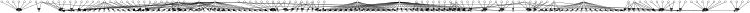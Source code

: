 digraph G  {
	size="5,5"
	node [shape=circle,label="",width=.1,height=.1];
	fcfpr1_1_2t_17 -> 341411;
	fcfpr1_1t_1 -> 341411;
	rdlfpr2_0_rdlt_4 -> 341411;
	fpfpr1_0_1t_1 -> 341411;
	fpfpr1_1_2t_11 -> 341411;
	rtafpr1_1_2t_28 -> 341411;
	rtafpr1_1_3t_6 -> 341411;
	rdlfpr1_1t_1 -> 358866;
	rtafpr1_1_3t_6 -> 358866;
	tmfpr1_1_3t_5 -> 358930;
	fcfpr1_1_3t_9 -> 358930;
	pcfpr1_1_3t_7 -> 358930;
	fpfpr1_1_3g_1 -> 358930;
	fpfpr1_1_3t_1 -> 358930;
	aufpr1_1_3t_1 -> 358930;
	rtafpr1_0_3g_1 -> 358930;
	rtafpr1_1_3t_6 -> 358930;
	msgfpr1_1_1g_12 -> 371943;
	rtafpr1_1_1g_8 -> 371943;
	rtafpr1_1_1t_35 -> 371943;
	rtafpr1_1_1t_45 -> 371943;
	rtafpr1_1_3t_6 -> 371943;
	tlfpr2_0_rdlg_2 -> 374300;
	fcfpr1_1_3t_8 -> 374300;
	fcfpr1_1_3t_9 -> 374300;
	rtafpr1_1_3t_6 -> 374300;
	fcfpr1_0_5g_1 -> 371942;
	fcfpr1_1_1t_19 -> 371942;
	fcfpr1_1_3t_9 -> 371942;
	fcfpr1_1_3t_9 -> 374700;
	tymsgfpr1_1_3t_3 -> 374700;
	fpfpr1_1_3t_1 -> 374700;
	rtafpr1_1_3t_7 -> 374700;
	fcfpr1_1_3g_2 -> 374741;
	fcfpr1_1_3t_9 -> 374741;
	fpfpr1_1_3t_1 -> 374741;
	rtafpr1_1_3t_7 -> 374741;
	fcfpr1_1_1t_18 -> 374886;
	fcfpr1_1_3t_9 -> 374886;
	fpfpr1_1_3t_1 -> 374886;
	rtafpr1_1_3t_7 -> 374886;
	fcfpr1_1_3t_9 -> 375039;
	fpfpr1_1_3t_1 -> 375039;
	fcfpr1_1_3t_42 -> 375507;
	fcfpr1_1_3t_9 -> 375507;
	rdlfpr2_0_rdlt_158 -> 375507;
	rtafpr1_1_3t_7 -> 375507;
	rtafpr1_1_3t_71 -> 375507;
	dbfpr1_1_3t_2 -> 375507;
	fcfpr1_1_3t_9 -> 375508;
	rdlfpr1_1g_13 -> 375508;
	rtafpr1_1_3t_7 -> 375508;
	rtafpr2_1_rdlg_1 -> 375508;
	dbfpr1_1_3t_2 -> 375508;
	fcfpr1_1_3t_9 -> 375519;
	fpfpr1_1_3g_1 -> 375519;
	fpfpr1_1_3t_1 -> 375519;
	fcfpr1_1_3t_9 -> 377380;
	rdlfpr1_1g_16 -> 377380;
	rdlfpr1_1t_100 -> 377380;
	fcfpr1_0_2g_1 -> 377719;
	fcfpr1_1_3t_10 -> 377719;
	fcfpr1_1_3t_7 -> 377719;
	fcfpr1_1_3t_9 -> 377719;
	rdlfpr2_0_rdlg_12 -> 377719;
	rdlfpr2_0_rdlt_108 -> 377719;
	rdlfpr2_0_rdlt_27 -> 377719;
	rdlfpr2_0_rdlt_30 -> 377719;
	fcfpr1_1_3t_9 -> 377763;
	fcfpr1_1_3t_9 -> 379848;
	fpfpr1_1_3t_1 -> 379848;
	fcfpr1_1_3t_9 -> 380571;
	fcfpr1_1_3t_9 -> 380604;
	fpfpr1_1_3t_1 -> 380604;
	fcfpr1_1_3t_9 -> 381211;
	fpfpr1_1_3t_1 -> 381211;
	fcfpr1_1_3t_9 -> 381835;
	fcfpr1_1_3t_9 -> 381897;
	fcfpr1_1_3t_9 -> 381901;
	fpfpr1_1_3t_1 -> 381901;
	fcfpr1_1_3t_9 -> 382103;
	rtafpr1_1_3t_7 -> 382103;
	fcfpr1_1_3t_9 -> 382161;
	fcfpr1_1_3t_9 -> 383174;
	fpfpr1_1_3t_1 -> 383174;
	rtafpr1_1_3t_7 -> 383174;
	fpfpr1_1_3g_1 -> 352010;
	fpfpr1_1_3t_1 -> 352010;
	fpfpr1_1_3t_1 -> 382409;
	fpfpr1_1_3t_1 -> 382827;
	fpfpr1_1_3t_1 -> 382928;
	rtafpr1_1_3t_7 -> 382928;
	tlfpr1_1_1t_5 -> 358224;
	tymsgfpr1_1_1t_23 -> 358224;
	tymsgfpr1_1_3t_3 -> 358224;
	rcfpr0_0_1t_9 -> 358224;
	rcfpr1_1_1t_5 -> 358224;
	odfpr0_0_1t_8 -> 358224;
	odfpr1_1_1t_6 -> 358224;
	ecdsgfpr1_1_1t_4 -> 358224;
	tymsgfpr1_1_1t_18 -> 358900;
	tymsgfpr1_1_3t_3 -> 358900;
	rcfpr1_1_1t_100 -> 358900;
	rcfpr1_1_1t_22 -> 358900;
	rcfpr1_1_1t_37 -> 358900;
	odfpr1_1_1t_21 -> 358900;
	tymsgfpr1_1_3t_3 -> 372568;
	rcfpr1_1_1t_30 -> 372568;
	odfpr1_1_1t_31 -> 372568;
	tlfpr1_1_1t_20 -> 375557;
	tymsgfpr1_1_1t_24 -> 375557;
	tymsgfpr1_1_3t_3 -> 375557;
	rcfpr1_1_1t_11 -> 375557;
	odfpr1_1_1t_9 -> 375557;
	ecdsgfpr1_1_1t_19 -> 375557;
	rtafpr1_1_1g_14 -> 376956;
	rtafpr1_1_1t_64 -> 376956;
	rtafpr1_1_2t_18 -> 376956;
	rtafpr1_1_3t_30 -> 376956;
	rtafpr1_1_3t_7 -> 376956;
	rtafpr1_1_3t_7 -> 379339;
	rtafpr1_1_1t_14 -> 379422;
	rtafpr1_1_1t_20 -> 379422;
	rtafpr1_1_3t_7 -> 379422;
	rtafpr1_1_3t_7 -> 383039;
	fcfpr1_1_1t_18 -> 359471;
	fcfpr2_0_1t_1 -> 359471;
	fcfpr2_0_1t_2 -> 359471;
	ccsfpr2_0_1t_99 -> 359471;
	fcfpr1_1_3t_42 -> 384096;
	rtafpr1_1_3t_71 -> 384096;
	tlfpr1_0_4g_4 -> 354290;
	rcfpr0_0_1t_9 -> 354290;
	odfpr0_0_1t_8 -> 354290;
	pagfpr1_1_1t_23 -> 354290;
	rcfpr1_1_1t_5 -> 379864;
	rcfpr1_1_1t_100 -> 382574;
	rcfpr1_1_1t_22 -> 382574;
	rcfpr1_1_1t_37 -> 382574;
	rcfpr1_1_1t_30 -> 370706;
	rcfpr1_1_1t_30 -> 377908;
	rcfpr1_1_1t_30 -> 377924;
	rcfpr1_1_1t_30 -> 377971;
	rcfpr1_1_1t_30 -> 377980;
	odfpr1_1_1t_31 -> 377980;
	rcfpr1_1_1t_30 -> 378362;
	rcfpr1_1_1t_30 -> 378656;
	rcfpr1_1_1t_30 -> 378666;
	rcfpr1_1_1t_30 -> 379169;
	odfpr1_1_1t_31 -> 379169;
	rcfpr1_1_1t_110 -> 379341;
	rcfpr1_1_1t_30 -> 379341;
	rcfpr1_1_1t_62 -> 379341;
	odfpr1_1_1t_31 -> 379341;
	rcfpr1_1_1t_30 -> 379972;
	rcfpr1_1_1t_30 -> 380298;
	rcfpr1_1_1t_30 -> 380448;
	rcfpr1_1_1t_30 -> 380475;
	odfpr1_1_1t_31 -> 380475;
	rcfpr1_1_1t_30 -> 380526;
	odfpr1_1_1t_31 -> 357430;
	rcfpr1_1_1t_11 -> 379968;
	odfpr1_1_1t_9 -> 379968;
	ccsfpr2_0_1t_99 -> 359100;
	ccsfpr2_0_1t_99 -> 376529;
	ccsfpr2_0_1t_99 -> 377801;
	ccsfpr2_0_1t_99 -> 379126;
	ccsfpr2_0_1t_99 -> 379212;
	ccsfpr2_0_1t_99 -> 380285;
	ccsfpr2_0_1t_99 -> 380963;
	ccsfpr2_0_1t_99 -> 384909;
	tlfpr1_0_4g_4 -> 358471;
	odfpr0_0_1t_7 -> 358471;
	odfpr1_0_1t_36 -> 358471;
	odfpr1_0_3t_18 -> 358471;
	odfpr1_0_3t_21 -> 358471;
	tlfpr1_0_4g_4 -> 375024;
	tlfpr1_0_4g_4 -> 375027;
	rcfpr1_1_1t_110 -> 381710;
	rcfpr1_1_1t_62 -> 381710;
	rcfpr1_1_1t_110 -> 381775;
	rcfpr1_1_1t_62 -> 381775;
	rcfpr1_1_1t_110 -> 382436;
	fcfpr1_1_3t_34 -> 382528;
	rcfpr1_1_1t_110 -> 382528;
	rtafpr1_1_3t_48 -> 382528;
	rcfpr1_1_1t_110 -> 382566;
	rcfpr1_1_1t_110 -> 382572;
	odfpr0_0_1t_7 -> 353506;
	rcfpr1_0_1t_35 -> 370509;
	odfpr0_0_1t_7 -> 370509;
	odfpr0_0_1t_7 -> 370510;
	odfpr1_0_1t_38 -> 370510;
	tlfpr1_0_4g_5 -> 354546;
	rcfpr1_1_1t_61 -> 354546;
	odfpr1_0_3t_18 -> 354546;
	odfpr1_0_3t_20 -> 354546;
	odfpr1_0_3t_18 -> 354757;
	odfpr1_0_3t_20 -> 354757;
	odfpr1_0_3t_18 -> 354766;
	odfpr1_0_3t_20 -> 354766;
	odfpr1_0_3t_18 -> 354771;
	odfpr1_0_3t_20 -> 354771;
	odfpr1_0_3t_18 -> 354785;
	odfpr1_0_3t_23 -> 354785;
	odfpr1_0_3t_24 -> 354785;
	odfpr1_0_3t_18 -> 354878;
	odfpr1_0_3t_23 -> 354878;
	odfpr1_0_3t_24 -> 354878;
	odfpr1_0_3t_18 -> 355080;
	odfpr1_0_3t_23 -> 355080;
	odfpr1_0_3t_24 -> 355080;
	odfpr1_0_3t_18 -> 355288;
	odfpr1_0_3t_23 -> 355288;
	odfpr1_0_3t_24 -> 355288;
	odfpr2_0_03t_13 -> 355288;
	odfpr1_0_3t_18 -> 355800;
	odfpr1_0_3t_21 -> 355800;
	odfpr1_0_3t_18 -> 356116;
	odfpr1_0_3t_21 -> 356116;
	odfpr1_0_3t_18 -> 356741;
	odfpr1_0_3t_21 -> 356741;
	odfpr1_0_3t_18 -> 357340;
	odfpr1_0_3t_21 -> 357340;
	odfpr1_0_3t_18 -> 357538;
	odfpr1_0_3t_21 -> 357538;
	odfpr1_0_3t_18 -> 357769;
	odfpr1_0_3t_21 -> 357769;
	odfpr1_0_3t_18 -> 357793;
	odfpr1_0_3t_21 -> 357793;
	odfpr1_0_3t_18 -> 358155;
	odfpr1_0_3t_21 -> 358155;
	odfpr1_0_3t_18 -> 358157;
	odfpr1_0_3t_21 -> 358157;
	odfpr1_0_3t_18 -> 358159;
	odfpr1_0_3t_21 -> 358159;
	odfpr1_0_3t_18 -> 358584;
	odfpr1_0_3t_21 -> 358584;
	odfpr1_0_3t_18 -> 360104;
	odfpr1_0_3t_21 -> 360104;
	odfpr1_0_3t_18 -> 360144;
	odfpr1_0_3t_21 -> 360144;
	odfpr1_0_3t_18 -> 360672;
	odfpr1_0_3t_21 -> 360672;
	odfpr1_0_3t_5 -> 360672;
	odfpr1_0_3t_18 -> 360839;
	odfpr1_0_3t_21 -> 360839;
	odfpr1_0_3t_18 -> 371187;
	tlfpr1_0_3g_5 -> 373300;
	odfpr1_0_3t_12 -> 373300;
	odfpr1_0_3t_18 -> 373300;
	odfpr1_0_3t_18 -> 375134;
	odfpr1_0_5t_18 -> 375134;
	rcfpr0_0_1t_10 -> 375319;
	odfpr1_0_3t_18 -> 375319;
	odfpr1_0_3t_36 -> 375319;
	odfpr1_0_5t_17 -> 375319;
	odfpr1_0_5t_19 -> 375319;
	odfpr1_0_3t_18 -> 375499;
	odfpr1_0_3t_18 -> 377220;
	odfpr1_0_5t_21 -> 377220;
	tlfpr1_0_3g_7 -> 377562;
	tlfpr1_1_1t_3 -> 377562;
	odfpr1_0_3t_18 -> 377562;
	odfpr1_0_3t_36 -> 377562;
	odfpr1_0_5t_20 -> 377562;
	odfpr1_0_3t_18 -> 378108;
	odfpr1_0_3t_6 -> 378108;
	odfpr1_0_5t_20 -> 354221;

	odfpr0_0_1t_7 [label="",shape=circle,hight=0.12,width=0.12,fontsize=1];
	tlfpr1_0_3g_5 [label="",shape=circle,hight=0.12,width=0.12,fontsize=1];
	odfpr0_0_1t_8 [label="",shape=circle,hight=0.12,width=0.12,fontsize=1];
	rcfpr1_1_1t_61 [label="",shape=circle,hight=0.12,width=0.12,fontsize=1];
	fcfpr1_1t_1 [label="",shape=circle,hight=0.12,width=0.12,fontsize=1];
	odfpr1_0_3t_18 [label="",shape=circle,hight=0.12,width=0.12,fontsize=1];
	tlfpr1_0_3g_7 [label="",shape=circle,hight=0.12,width=0.12,fontsize=1];
	rcfpr1_1_1t_62 [label="",shape=circle,hight=0.12,width=0.12,fontsize=1];
	ccsfpr2_0_1t_99 [label="",shape=circle,hight=0.12,width=0.12,fontsize=1];
	tymsgfpr1_1_3t_3 [label="",shape=circle,hight=0.12,width=0.12,fontsize=1];
	rcfpr0_0_1t_9 [label="",shape=circle,hight=0.12,width=0.12,fontsize=1];
	rtafpr1_1_1t_14 [label="",shape=circle,hight=0.12,width=0.12,fontsize=1];
	rtafpr1_1_3t_30 [label="",shape=circle,hight=0.12,width=0.12,fontsize=1];
	rcfpr1_1_1t_110 [label="",shape=circle,hight=0.12,width=0.12,fontsize=1];
	dbfpr1_1_3t_2 [label="",shape=circle,hight=0.12,width=0.12,fontsize=1];
	rtafpr1_1_1g_8 [label="",shape=circle,hight=0.12,width=0.12,fontsize=1];
	rcfpr1_1_1t_30 [label="",shape=circle,hight=0.12,width=0.12,fontsize=1];
	tlfpr1_1_1t_20 [label="",shape=circle,hight=0.12,width=0.12,fontsize=1];
	rtafpr1_1_1t_64 [label="",shape=circle,hight=0.12,width=0.12,fontsize=1];
	tlfpr2_0_rdlg_2 [label="",shape=circle,hight=0.12,width=0.12,fontsize=1];
	rtafpr1_1_2t_28 [label="",shape=circle,hight=0.12,width=0.12,fontsize=1];
	tlfpr1_1_1t_3 [label="",shape=circle,hight=0.12,width=0.12,fontsize=1];
	odfpr1_1_1t_6 [label="",shape=circle,hight=0.12,width=0.12,fontsize=1];
	fpfpr1_1_3t_1 [label="",shape=circle,hight=0.12,width=0.12,fontsize=1];
	aufpr1_1_3t_1 [label="",shape=circle,hight=0.12,width=0.12,fontsize=1];
	fcfpr1_1_3t_34 [label="",shape=circle,hight=0.12,width=0.12,fontsize=1];
	rcfpr1_1_1t_5 [label="",shape=circle,hight=0.12,width=0.12,fontsize=1];
	fcfpr1_1_1t_18 [label="",shape=circle,hight=0.12,width=0.12,fontsize=1];
	odfpr1_0_3t_36 [label="",shape=circle,hight=0.12,width=0.12,fontsize=1];
	tlfpr1_1_1t_5 [label="",shape=circle,hight=0.12,width=0.12,fontsize=1];
	fcfpr1_1_1t_19 [label="",shape=circle,hight=0.12,width=0.12,fontsize=1];
	odfpr1_1_1t_9 [label="",shape=circle,hight=0.12,width=0.12,fontsize=1];
	fcfpr1_1_3t_7 [label="",shape=circle,hight=0.12,width=0.12,fontsize=1];
	rcfpr1_1_1t_37 [label="",shape=circle,hight=0.12,width=0.12,fontsize=1];
	fcfpr1_1_3t_8 [label="",shape=circle,hight=0.12,width=0.12,fontsize=1];
	odfpr1_1_1t_21 [label="",shape=circle,hight=0.12,width=0.12,fontsize=1];
	fcfpr1_1_3t_9 [label="",shape=circle,hight=0.12,width=0.12,fontsize=1];
	rdlfpr2_0_rdlt_27 [label="",shape=circle,hight=0.12,width=0.12,fontsize=1];
	fcfpr1_1_3g_2 [label="",shape=circle,hight=0.12,width=0.12,fontsize=1];
	rtafpr1_1_1t_35 [label="",shape=circle,hight=0.12,width=0.12,fontsize=1];
	odfpr1_0_5t_20 [label="",shape=circle,hight=0.12,width=0.12,fontsize=1];
	fpfpr1_1_3g_1 [label="",shape=circle,hight=0.12,width=0.12,fontsize=1];
	odfpr1_0_5t_21 [label="",shape=circle,hight=0.12,width=0.12,fontsize=1];
	fpfpr1_1_2t_11 [label="",shape=circle,hight=0.12,width=0.12,fontsize=1];
	ecdsgfpr1_1_1t_19 [label="",shape=circle,hight=0.12,width=0.12,fontsize=1];
	odfpr1_0_1t_36 [label="",shape=circle,hight=0.12,width=0.12,fontsize=1];
	rtafpr1_1_1g_14 [label="",shape=circle,hight=0.12,width=0.12,fontsize=1];
	tymsgfpr1_1_1t_23 [label="",shape=circle,hight=0.12,width=0.12,fontsize=1];
	tymsgfpr1_1_1t_24 [label="",shape=circle,hight=0.12,width=0.12,fontsize=1];
	odfpr1_0_1t_38 [label="",shape=circle,hight=0.12,width=0.12,fontsize=1];
	fcfpr1_0_2g_1 [label="",shape=circle,hight=0.12,width=0.12,fontsize=1];
	rdlfpr1_1t_1 [label="",shape=circle,hight=0.12,width=0.12,fontsize=1];
	rcfpr0_0_1t_10 [label="",shape=circle,hight=0.12,width=0.12,fontsize=1];
	rcfpr1_1_1t_100 [label="",shape=circle,hight=0.12,width=0.12,fontsize=1];
	rdlfpr2_0_rdlt_108 [label="",shape=circle,hight=0.12,width=0.12,fontsize=1];
	pcfpr1_1_3t_7 [label="",shape=circle,hight=0.12,width=0.12,fontsize=1];
	odfpr1_0_3t_20 [label="",shape=circle,hight=0.12,width=0.12,fontsize=1];
	ecdsgfpr1_1_1t_4 [label="",shape=circle,hight=0.12,width=0.12,fontsize=1];
	tmfpr1_1_3t_5 [label="",shape=circle,hight=0.12,width=0.12,fontsize=1];
	odfpr1_0_3t_21 [label="",shape=circle,hight=0.12,width=0.12,fontsize=1];
	fpfpr1_0_1t_1 [label="",shape=circle,hight=0.12,width=0.12,fontsize=1];
	odfpr1_0_3t_23 [label="",shape=circle,hight=0.12,width=0.12,fontsize=1];
	rcfpr1_1_1t_22 [label="",shape=circle,hight=0.12,width=0.12,fontsize=1];
	pagfpr1_1_1t_23 [label="",shape=circle,hight=0.12,width=0.12,fontsize=1];
	rtafpr1_1_3t_71 [label="",shape=circle,hight=0.12,width=0.12,fontsize=1];
	rtafpr1_1_2t_18 [label="",shape=circle,hight=0.12,width=0.12,fontsize=1];
	rdlfpr2_0_rdlt_158 [label="",shape=circle,hight=0.12,width=0.12,fontsize=1];
	rtafpr1_1_3t_6 [label="",shape=circle,hight=0.12,width=0.12,fontsize=1];
	odfpr1_0_3t_24 [label="",shape=circle,hight=0.12,width=0.12,fontsize=1];
	rtafpr1_1_3t_7 [label="",shape=circle,hight=0.12,width=0.12,fontsize=1];
	rtafpr1_0_3g_1 [label="",shape=circle,hight=0.12,width=0.12,fontsize=1];
	rtafpr1_1_1t_20 [label="",shape=circle,hight=0.12,width=0.12,fontsize=1];
	rdlfpr1_1g_13 [label="",shape=circle,hight=0.12,width=0.12,fontsize=1];
	rcfpr1_0_1t_35 [label="",shape=circle,hight=0.12,width=0.12,fontsize=1];
	fcfpr1_1_2t_17 [label="",shape=circle,hight=0.12,width=0.12,fontsize=1];
	rtafpr2_1_rdlg_1 [label="",shape=circle,hight=0.12,width=0.12,fontsize=1];
	rdlfpr2_0_rdlt_4 [label="",shape=circle,hight=0.12,width=0.12,fontsize=1];
	rdlfpr1_1g_16 [label="",shape=circle,hight=0.12,width=0.12,fontsize=1];
	fcfpr2_0_1t_1 [label="",shape=circle,hight=0.12,width=0.12,fontsize=1];
	fcfpr2_0_1t_2 [label="",shape=circle,hight=0.12,width=0.12,fontsize=1];
	rdlfpr1_1t_100 [label="",shape=circle,hight=0.12,width=0.12,fontsize=1];
	msgfpr1_1_1g_12 [label="",shape=circle,hight=0.12,width=0.12,fontsize=1];
	rdlfpr2_0_rdlt_30 [label="",shape=circle,hight=0.12,width=0.12,fontsize=1];
	odfpr1_0_3t_5 [label="",shape=circle,hight=0.12,width=0.12,fontsize=1];
	tlfpr1_0_4g_4 [label="",shape=circle,hight=0.12,width=0.12,fontsize=1];
	fcfpr1_1_3t_42 [label="",shape=circle,hight=0.12,width=0.12,fontsize=1];
	odfpr1_0_3t_6 [label="",shape=circle,hight=0.12,width=0.12,fontsize=1];
	tlfpr1_0_4g_5 [label="",shape=circle,hight=0.12,width=0.12,fontsize=1];
	rtafpr1_1_3t_48 [label="",shape=circle,hight=0.12,width=0.12,fontsize=1];
	odfpr1_0_5t_17 [label="",shape=circle,hight=0.12,width=0.12,fontsize=1];
	odfpr1_0_5t_18 [label="",shape=circle,hight=0.12,width=0.12,fontsize=1];
	tymsgfpr1_1_1t_18 [label="",shape=circle,hight=0.12,width=0.12,fontsize=1];
	odfpr1_0_5t_19 [label="",shape=circle,hight=0.12,width=0.12,fontsize=1];
	fcfpr1_1_3t_10 [label="",shape=circle,hight=0.12,width=0.12,fontsize=1];
	fcfpr1_0_5g_1 [label="",shape=circle,hight=0.12,width=0.12,fontsize=1];
	odfpr1_0_3t_12 [label="",shape=circle,hight=0.12,width=0.12,fontsize=1];
	odfpr2_0_03t_13 [label="",shape=circle,hight=0.12,width=0.12,fontsize=1];
	rcfpr1_1_1t_11 [label="",shape=circle,hight=0.12,width=0.12,fontsize=1];
	odfpr1_1_1t_31 [label="",shape=circle,hight=0.12,width=0.12,fontsize=1];
	rdlfpr2_0_rdlg_12 [label="",shape=circle,hight=0.12,width=0.12,fontsize=1];
	rtafpr1_1_1t_45 [label="",shape=circle,hight=0.12,width=0.12,fontsize=1];
}
